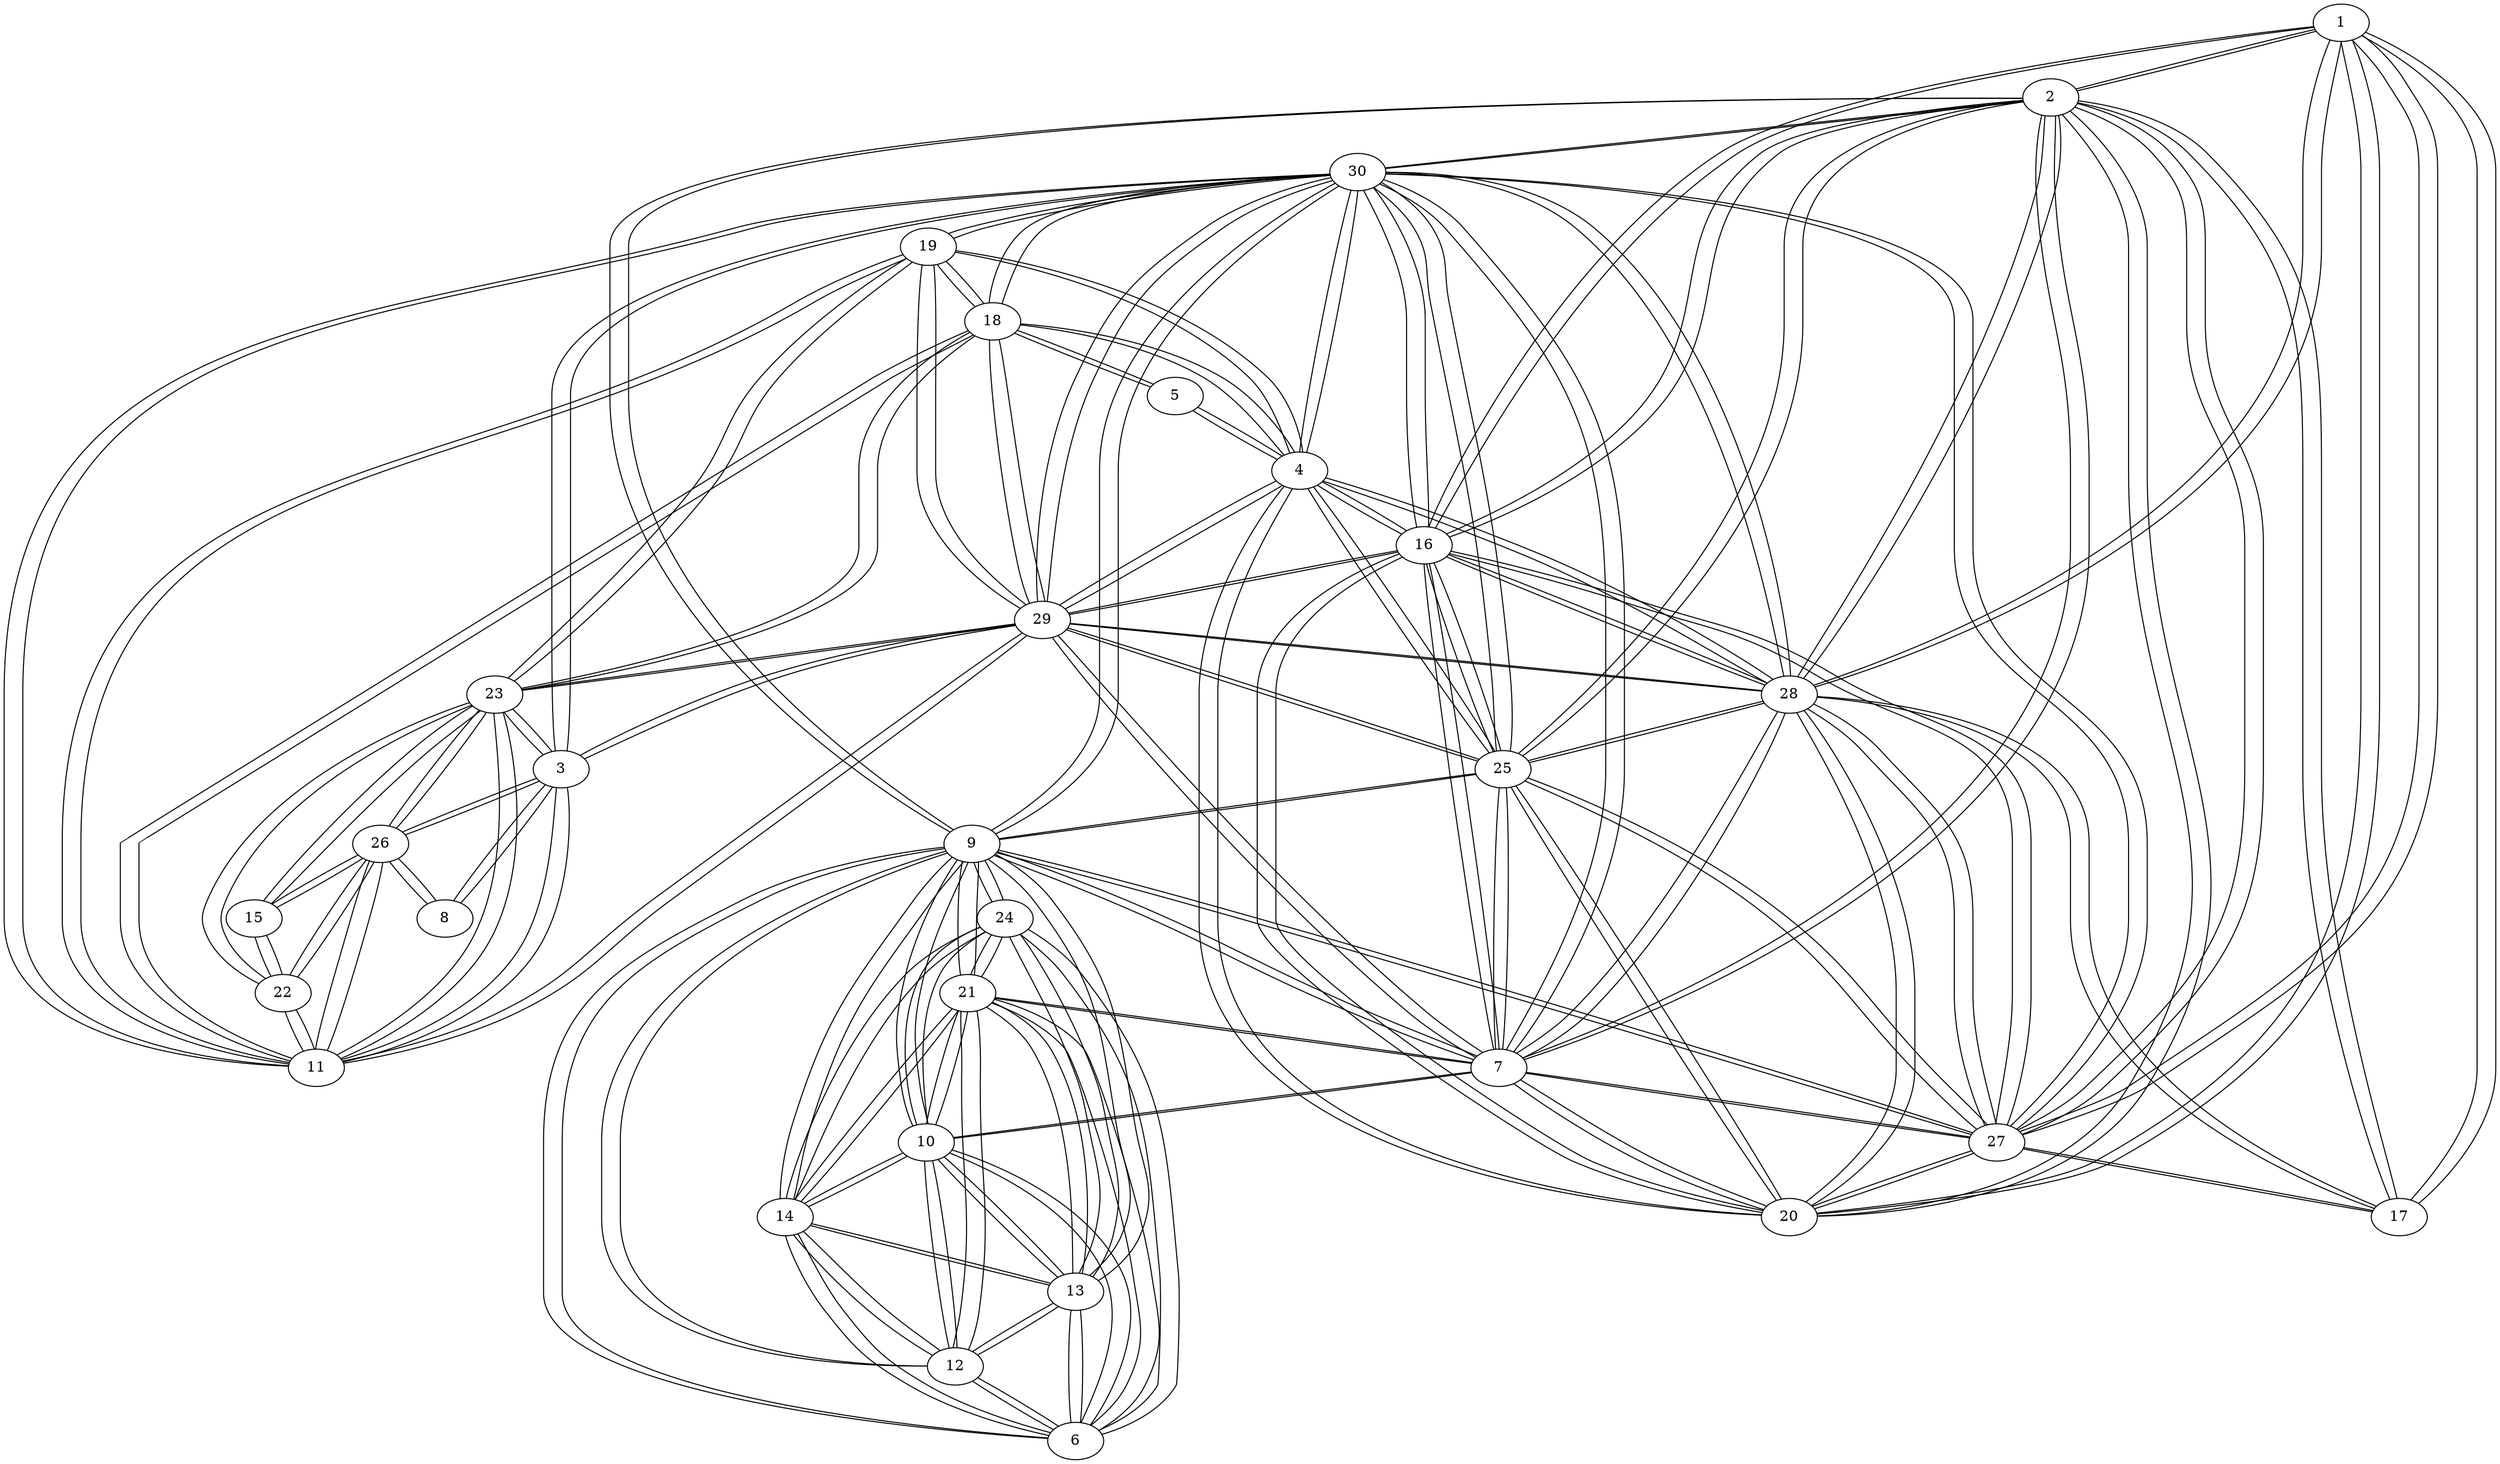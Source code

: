 graph G {
  1 -- 2;
  2 -- 1;
  1 -- 16;
  16 -- 1;
  1 -- 17;
  17 -- 1;
  1 -- 20;
  20 -- 1;
  1 -- 27;
  27 -- 1;
  1 -- 28;
  28 -- 1;
  2 -- 7;
  7 -- 2;
  2 -- 9;
  9 -- 2;
  2 -- 16;
  16 -- 2;
  2 -- 17;
  17 -- 2;
  2 -- 20;
  20 -- 2;
  2 -- 25;
  25 -- 2;
  2 -- 27;
  27 -- 2;
  2 -- 28;
  28 -- 2;
  2 -- 30;
  30 -- 2;
  3 -- 8;
  8 -- 3;
  3 -- 11;
  11 -- 3;
  3 -- 23;
  23 -- 3;
  3 -- 26;
  26 -- 3;
  3 -- 29;
  29 -- 3;
  3 -- 30;
  30 -- 3;
  4 -- 5;
  5 -- 4;
  4 -- 16;
  16 -- 4;
  4 -- 18;
  18 -- 4;
  4 -- 19;
  19 -- 4;
  4 -- 20;
  20 -- 4;
  4 -- 25;
  25 -- 4;
  4 -- 28;
  28 -- 4;
  4 -- 29;
  29 -- 4;
  4 -- 30;
  30 -- 4;
  5 -- 18;
  18 -- 5;
  6 -- 9;
  9 -- 6;
  6 -- 10;
  10 -- 6;
  6 -- 12;
  12 -- 6;
  6 -- 13;
  13 -- 6;
  6 -- 14;
  14 -- 6;
  6 -- 21;
  21 -- 6;
  6 -- 24;
  24 -- 6;
  7 -- 9;
  9 -- 7;
  7 -- 10;
  10 -- 7;
  7 -- 16;
  16 -- 7;
  7 -- 20;
  20 -- 7;
  7 -- 21;
  21 -- 7;
  7 -- 25;
  25 -- 7;
  7 -- 27;
  27 -- 7;
  7 -- 28;
  28 -- 7;
  7 -- 29;
  29 -- 7;
  7 -- 30;
  30 -- 7;
  8 -- 26;
  26 -- 8;
  9 -- 10;
  10 -- 9;
  9 -- 12;
  12 -- 9;
  9 -- 13;
  13 -- 9;
  9 -- 14;
  14 -- 9;
  9 -- 21;
  21 -- 9;
  9 -- 24;
  24 -- 9;
  9 -- 25;
  25 -- 9;
  9 -- 27;
  27 -- 9;
  9 -- 30;
  30 -- 9;
  10 -- 12;
  12 -- 10;
  10 -- 13;
  13 -- 10;
  10 -- 14;
  14 -- 10;
  10 -- 21;
  21 -- 10;
  10 -- 24;
  24 -- 10;
  11 -- 18;
  18 -- 11;
  11 -- 19;
  19 -- 11;
  11 -- 22;
  22 -- 11;
  11 -- 23;
  23 -- 11;
  11 -- 26;
  26 -- 11;
  11 -- 29;
  29 -- 11;
  11 -- 30;
  30 -- 11;
  12 -- 13;
  13 -- 12;
  12 -- 14;
  14 -- 12;
  12 -- 21;
  21 -- 12;
  13 -- 14;
  14 -- 13;
  13 -- 21;
  21 -- 13;
  13 -- 24;
  24 -- 13;
  14 -- 21;
  21 -- 14;
  14 -- 24;
  24 -- 14;
  15 -- 22;
  22 -- 15;
  15 -- 23;
  23 -- 15;
  15 -- 26;
  26 -- 15;
  16 -- 20;
  20 -- 16;
  16 -- 25;
  25 -- 16;
  16 -- 27;
  27 -- 16;
  16 -- 28;
  28 -- 16;
  16 -- 29;
  29 -- 16;
  16 -- 30;
  30 -- 16;
  17 -- 27;
  27 -- 17;
  17 -- 28;
  28 -- 17;
  18 -- 19;
  19 -- 18;
  18 -- 23;
  23 -- 18;
  18 -- 29;
  29 -- 18;
  18 -- 30;
  30 -- 18;
  19 -- 23;
  23 -- 19;
  19 -- 29;
  29 -- 19;
  19 -- 30;
  30 -- 19;
  20 -- 25;
  25 -- 20;
  20 -- 27;
  27 -- 20;
  20 -- 28;
  28 -- 20;
  21 -- 24;
  24 -- 21;
  22 -- 23;
  23 -- 22;
  22 -- 26;
  26 -- 22;
  23 -- 26;
  26 -- 23;
  23 -- 29;
  29 -- 23;
  25 -- 27;
  27 -- 25;
  25 -- 28;
  28 -- 25;
  25 -- 29;
  29 -- 25;
  25 -- 30;
  30 -- 25;
  27 -- 28;
  28 -- 27;
  27 -- 30;
  30 -- 27;
  28 -- 29;
  29 -- 28;
  28 -- 30;
  30 -- 28;
  29 -- 30;
  30 -- 29;
}
